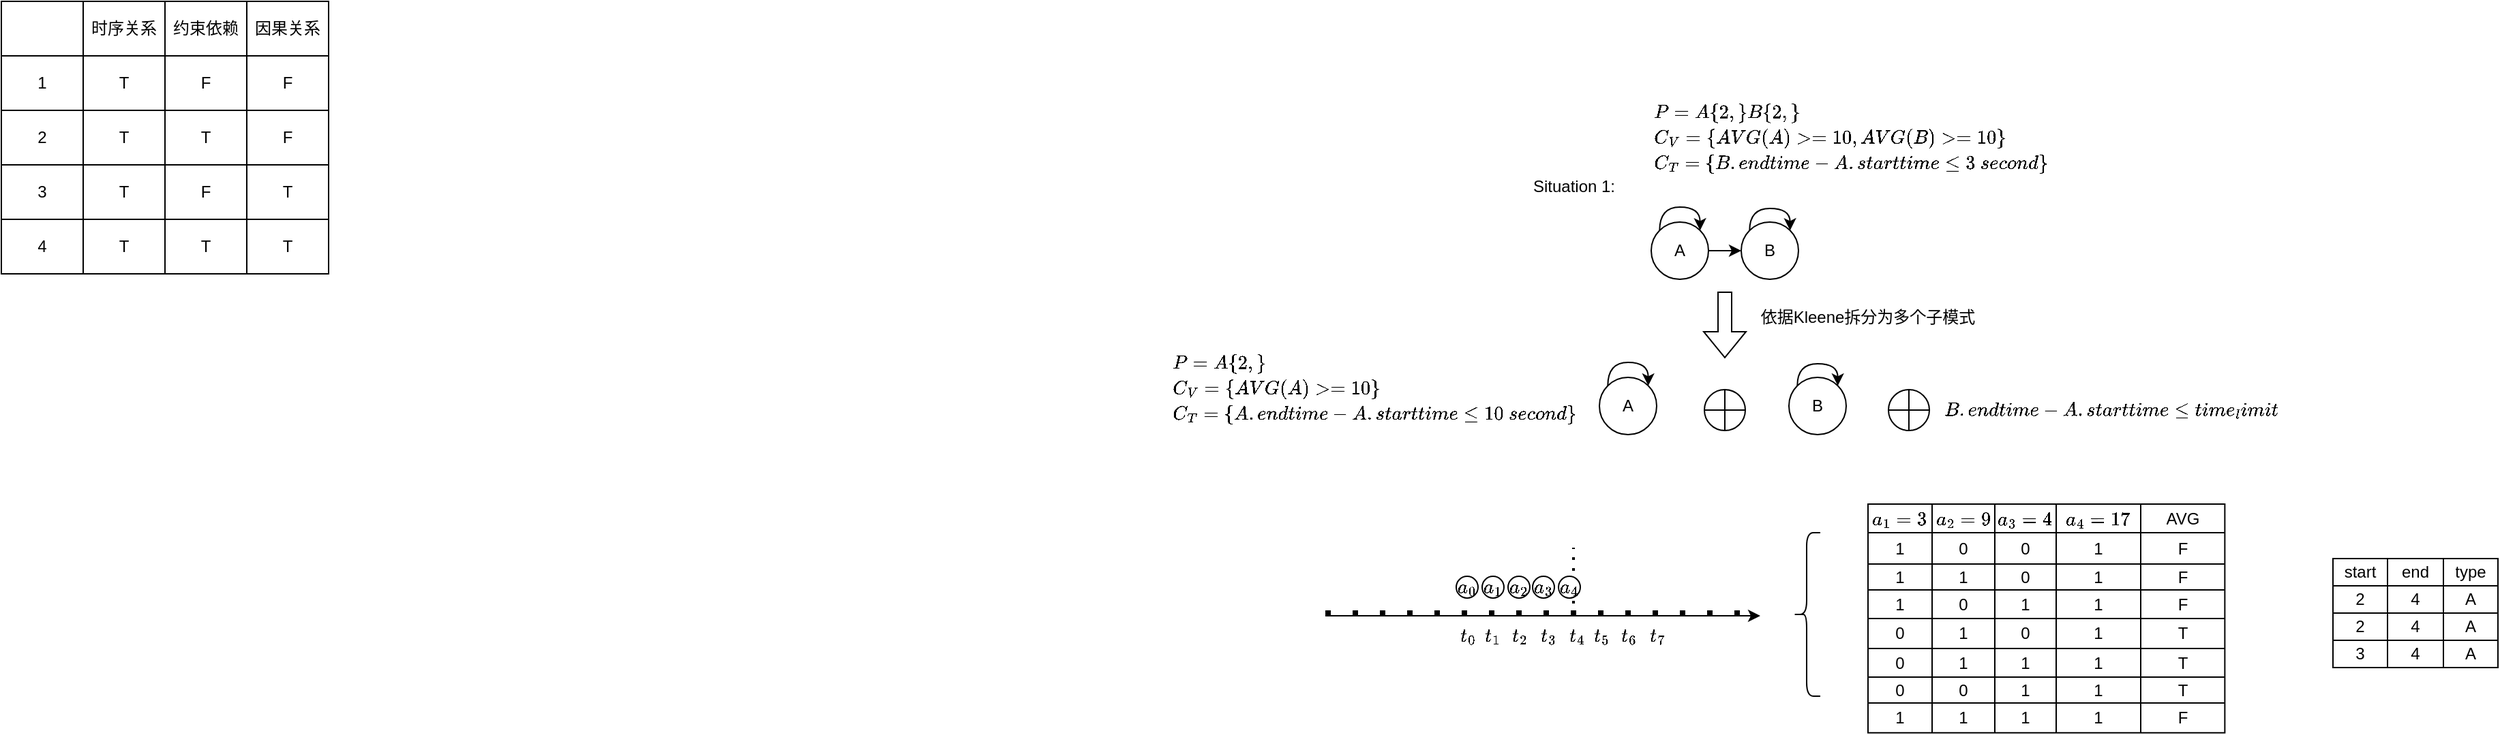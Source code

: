 <mxfile version="24.7.17">
  <diagram name="solution" id="qw6IBQWtgg2uzaBCxlZd">
    <mxGraphModel dx="1812" dy="559" grid="0" gridSize="10" guides="1" tooltips="1" connect="1" arrows="1" fold="1" page="0" pageScale="1" pageWidth="1200" pageHeight="1920" math="1" shadow="0">
      <root>
        <mxCell id="0" />
        <mxCell id="1" parent="0" />
        <mxCell id="yxMzsUbInx-t9ANGKYJj-90" value="" style="shape=table;startSize=0;container=1;collapsible=0;childLayout=tableLayout;" vertex="1" parent="1">
          <mxGeometry x="-740" y="144" width="240" height="200" as="geometry" />
        </mxCell>
        <mxCell id="yxMzsUbInx-t9ANGKYJj-91" value="" style="shape=tableRow;horizontal=0;startSize=0;swimlaneHead=0;swimlaneBody=0;strokeColor=inherit;top=0;left=0;bottom=0;right=0;collapsible=0;dropTarget=0;fillColor=none;points=[[0,0.5],[1,0.5]];portConstraint=eastwest;" vertex="1" parent="yxMzsUbInx-t9ANGKYJj-90">
          <mxGeometry width="240" height="40" as="geometry" />
        </mxCell>
        <mxCell id="yxMzsUbInx-t9ANGKYJj-92" value="" style="shape=partialRectangle;html=1;whiteSpace=wrap;connectable=0;strokeColor=inherit;overflow=hidden;fillColor=none;top=0;left=0;bottom=0;right=0;pointerEvents=1;" vertex="1" parent="yxMzsUbInx-t9ANGKYJj-91">
          <mxGeometry width="60" height="40" as="geometry">
            <mxRectangle width="60" height="40" as="alternateBounds" />
          </mxGeometry>
        </mxCell>
        <mxCell id="yxMzsUbInx-t9ANGKYJj-93" value="时序关系" style="shape=partialRectangle;html=1;whiteSpace=wrap;connectable=0;strokeColor=inherit;overflow=hidden;fillColor=none;top=0;left=0;bottom=0;right=0;pointerEvents=1;" vertex="1" parent="yxMzsUbInx-t9ANGKYJj-91">
          <mxGeometry x="60" width="60" height="40" as="geometry">
            <mxRectangle width="60" height="40" as="alternateBounds" />
          </mxGeometry>
        </mxCell>
        <mxCell id="yxMzsUbInx-t9ANGKYJj-94" value="约束依赖" style="shape=partialRectangle;html=1;whiteSpace=wrap;connectable=0;strokeColor=inherit;overflow=hidden;fillColor=none;top=0;left=0;bottom=0;right=0;pointerEvents=1;" vertex="1" parent="yxMzsUbInx-t9ANGKYJj-91">
          <mxGeometry x="120" width="60" height="40" as="geometry">
            <mxRectangle width="60" height="40" as="alternateBounds" />
          </mxGeometry>
        </mxCell>
        <mxCell id="yxMzsUbInx-t9ANGKYJj-95" value="因果关系" style="shape=partialRectangle;html=1;whiteSpace=wrap;connectable=0;strokeColor=inherit;overflow=hidden;fillColor=none;top=0;left=0;bottom=0;right=0;pointerEvents=1;" vertex="1" parent="yxMzsUbInx-t9ANGKYJj-91">
          <mxGeometry x="180" width="60" height="40" as="geometry">
            <mxRectangle width="60" height="40" as="alternateBounds" />
          </mxGeometry>
        </mxCell>
        <mxCell id="yxMzsUbInx-t9ANGKYJj-96" value="" style="shape=tableRow;horizontal=0;startSize=0;swimlaneHead=0;swimlaneBody=0;strokeColor=inherit;top=0;left=0;bottom=0;right=0;collapsible=0;dropTarget=0;fillColor=none;points=[[0,0.5],[1,0.5]];portConstraint=eastwest;" vertex="1" parent="yxMzsUbInx-t9ANGKYJj-90">
          <mxGeometry y="40" width="240" height="40" as="geometry" />
        </mxCell>
        <mxCell id="yxMzsUbInx-t9ANGKYJj-97" value="1" style="shape=partialRectangle;html=1;whiteSpace=wrap;connectable=0;strokeColor=inherit;overflow=hidden;fillColor=none;top=0;left=0;bottom=0;right=0;pointerEvents=1;" vertex="1" parent="yxMzsUbInx-t9ANGKYJj-96">
          <mxGeometry width="60" height="40" as="geometry">
            <mxRectangle width="60" height="40" as="alternateBounds" />
          </mxGeometry>
        </mxCell>
        <mxCell id="yxMzsUbInx-t9ANGKYJj-98" value="T" style="shape=partialRectangle;html=1;whiteSpace=wrap;connectable=0;strokeColor=inherit;overflow=hidden;fillColor=none;top=0;left=0;bottom=0;right=0;pointerEvents=1;" vertex="1" parent="yxMzsUbInx-t9ANGKYJj-96">
          <mxGeometry x="60" width="60" height="40" as="geometry">
            <mxRectangle width="60" height="40" as="alternateBounds" />
          </mxGeometry>
        </mxCell>
        <mxCell id="yxMzsUbInx-t9ANGKYJj-99" value="F" style="shape=partialRectangle;html=1;whiteSpace=wrap;connectable=0;strokeColor=inherit;overflow=hidden;fillColor=none;top=0;left=0;bottom=0;right=0;pointerEvents=1;" vertex="1" parent="yxMzsUbInx-t9ANGKYJj-96">
          <mxGeometry x="120" width="60" height="40" as="geometry">
            <mxRectangle width="60" height="40" as="alternateBounds" />
          </mxGeometry>
        </mxCell>
        <mxCell id="yxMzsUbInx-t9ANGKYJj-100" value="F" style="shape=partialRectangle;html=1;whiteSpace=wrap;connectable=0;strokeColor=inherit;overflow=hidden;fillColor=none;top=0;left=0;bottom=0;right=0;pointerEvents=1;" vertex="1" parent="yxMzsUbInx-t9ANGKYJj-96">
          <mxGeometry x="180" width="60" height="40" as="geometry">
            <mxRectangle width="60" height="40" as="alternateBounds" />
          </mxGeometry>
        </mxCell>
        <mxCell id="yxMzsUbInx-t9ANGKYJj-101" value="" style="shape=tableRow;horizontal=0;startSize=0;swimlaneHead=0;swimlaneBody=0;strokeColor=inherit;top=0;left=0;bottom=0;right=0;collapsible=0;dropTarget=0;fillColor=none;points=[[0,0.5],[1,0.5]];portConstraint=eastwest;" vertex="1" parent="yxMzsUbInx-t9ANGKYJj-90">
          <mxGeometry y="80" width="240" height="40" as="geometry" />
        </mxCell>
        <mxCell id="yxMzsUbInx-t9ANGKYJj-102" value="2" style="shape=partialRectangle;html=1;whiteSpace=wrap;connectable=0;strokeColor=inherit;overflow=hidden;fillColor=none;top=0;left=0;bottom=0;right=0;pointerEvents=1;" vertex="1" parent="yxMzsUbInx-t9ANGKYJj-101">
          <mxGeometry width="60" height="40" as="geometry">
            <mxRectangle width="60" height="40" as="alternateBounds" />
          </mxGeometry>
        </mxCell>
        <mxCell id="yxMzsUbInx-t9ANGKYJj-103" value="T" style="shape=partialRectangle;html=1;whiteSpace=wrap;connectable=0;strokeColor=inherit;overflow=hidden;fillColor=none;top=0;left=0;bottom=0;right=0;pointerEvents=1;" vertex="1" parent="yxMzsUbInx-t9ANGKYJj-101">
          <mxGeometry x="60" width="60" height="40" as="geometry">
            <mxRectangle width="60" height="40" as="alternateBounds" />
          </mxGeometry>
        </mxCell>
        <mxCell id="yxMzsUbInx-t9ANGKYJj-104" value="T" style="shape=partialRectangle;html=1;whiteSpace=wrap;connectable=0;strokeColor=inherit;overflow=hidden;fillColor=none;top=0;left=0;bottom=0;right=0;pointerEvents=1;" vertex="1" parent="yxMzsUbInx-t9ANGKYJj-101">
          <mxGeometry x="120" width="60" height="40" as="geometry">
            <mxRectangle width="60" height="40" as="alternateBounds" />
          </mxGeometry>
        </mxCell>
        <mxCell id="yxMzsUbInx-t9ANGKYJj-105" value="F" style="shape=partialRectangle;html=1;whiteSpace=wrap;connectable=0;strokeColor=inherit;overflow=hidden;fillColor=none;top=0;left=0;bottom=0;right=0;pointerEvents=1;" vertex="1" parent="yxMzsUbInx-t9ANGKYJj-101">
          <mxGeometry x="180" width="60" height="40" as="geometry">
            <mxRectangle width="60" height="40" as="alternateBounds" />
          </mxGeometry>
        </mxCell>
        <mxCell id="yxMzsUbInx-t9ANGKYJj-106" value="" style="shape=tableRow;horizontal=0;startSize=0;swimlaneHead=0;swimlaneBody=0;strokeColor=inherit;top=0;left=0;bottom=0;right=0;collapsible=0;dropTarget=0;fillColor=none;points=[[0,0.5],[1,0.5]];portConstraint=eastwest;" vertex="1" parent="yxMzsUbInx-t9ANGKYJj-90">
          <mxGeometry y="120" width="240" height="40" as="geometry" />
        </mxCell>
        <mxCell id="yxMzsUbInx-t9ANGKYJj-107" value="3" style="shape=partialRectangle;html=1;whiteSpace=wrap;connectable=0;strokeColor=inherit;overflow=hidden;fillColor=none;top=0;left=0;bottom=0;right=0;pointerEvents=1;" vertex="1" parent="yxMzsUbInx-t9ANGKYJj-106">
          <mxGeometry width="60" height="40" as="geometry">
            <mxRectangle width="60" height="40" as="alternateBounds" />
          </mxGeometry>
        </mxCell>
        <mxCell id="yxMzsUbInx-t9ANGKYJj-108" value="T" style="shape=partialRectangle;html=1;whiteSpace=wrap;connectable=0;strokeColor=inherit;overflow=hidden;fillColor=none;top=0;left=0;bottom=0;right=0;pointerEvents=1;" vertex="1" parent="yxMzsUbInx-t9ANGKYJj-106">
          <mxGeometry x="60" width="60" height="40" as="geometry">
            <mxRectangle width="60" height="40" as="alternateBounds" />
          </mxGeometry>
        </mxCell>
        <mxCell id="yxMzsUbInx-t9ANGKYJj-109" value="F" style="shape=partialRectangle;html=1;whiteSpace=wrap;connectable=0;strokeColor=inherit;overflow=hidden;fillColor=none;top=0;left=0;bottom=0;right=0;pointerEvents=1;" vertex="1" parent="yxMzsUbInx-t9ANGKYJj-106">
          <mxGeometry x="120" width="60" height="40" as="geometry">
            <mxRectangle width="60" height="40" as="alternateBounds" />
          </mxGeometry>
        </mxCell>
        <mxCell id="yxMzsUbInx-t9ANGKYJj-110" value="T" style="shape=partialRectangle;html=1;whiteSpace=wrap;connectable=0;strokeColor=inherit;overflow=hidden;fillColor=none;top=0;left=0;bottom=0;right=0;pointerEvents=1;" vertex="1" parent="yxMzsUbInx-t9ANGKYJj-106">
          <mxGeometry x="180" width="60" height="40" as="geometry">
            <mxRectangle width="60" height="40" as="alternateBounds" />
          </mxGeometry>
        </mxCell>
        <mxCell id="yxMzsUbInx-t9ANGKYJj-111" value="" style="shape=tableRow;horizontal=0;startSize=0;swimlaneHead=0;swimlaneBody=0;strokeColor=inherit;top=0;left=0;bottom=0;right=0;collapsible=0;dropTarget=0;fillColor=none;points=[[0,0.5],[1,0.5]];portConstraint=eastwest;" vertex="1" parent="yxMzsUbInx-t9ANGKYJj-90">
          <mxGeometry y="160" width="240" height="40" as="geometry" />
        </mxCell>
        <mxCell id="yxMzsUbInx-t9ANGKYJj-112" value="4" style="shape=partialRectangle;html=1;whiteSpace=wrap;connectable=0;strokeColor=inherit;overflow=hidden;fillColor=none;top=0;left=0;bottom=0;right=0;pointerEvents=1;" vertex="1" parent="yxMzsUbInx-t9ANGKYJj-111">
          <mxGeometry width="60" height="40" as="geometry">
            <mxRectangle width="60" height="40" as="alternateBounds" />
          </mxGeometry>
        </mxCell>
        <mxCell id="yxMzsUbInx-t9ANGKYJj-113" value="T" style="shape=partialRectangle;html=1;whiteSpace=wrap;connectable=0;strokeColor=inherit;overflow=hidden;fillColor=none;top=0;left=0;bottom=0;right=0;pointerEvents=1;" vertex="1" parent="yxMzsUbInx-t9ANGKYJj-111">
          <mxGeometry x="60" width="60" height="40" as="geometry">
            <mxRectangle width="60" height="40" as="alternateBounds" />
          </mxGeometry>
        </mxCell>
        <mxCell id="yxMzsUbInx-t9ANGKYJj-114" value="T" style="shape=partialRectangle;html=1;whiteSpace=wrap;connectable=0;strokeColor=inherit;overflow=hidden;fillColor=none;top=0;left=0;bottom=0;right=0;pointerEvents=1;" vertex="1" parent="yxMzsUbInx-t9ANGKYJj-111">
          <mxGeometry x="120" width="60" height="40" as="geometry">
            <mxRectangle width="60" height="40" as="alternateBounds" />
          </mxGeometry>
        </mxCell>
        <mxCell id="yxMzsUbInx-t9ANGKYJj-115" value="T" style="shape=partialRectangle;html=1;whiteSpace=wrap;connectable=0;strokeColor=inherit;overflow=hidden;fillColor=none;top=0;left=0;bottom=0;right=0;pointerEvents=1;" vertex="1" parent="yxMzsUbInx-t9ANGKYJj-111">
          <mxGeometry x="180" width="60" height="40" as="geometry">
            <mxRectangle width="60" height="40" as="alternateBounds" />
          </mxGeometry>
        </mxCell>
        <mxCell id="yxMzsUbInx-t9ANGKYJj-124" value="" style="edgeStyle=orthogonalEdgeStyle;rounded=0;orthogonalLoop=1;jettySize=auto;html=1;" edge="1" parent="1" source="yxMzsUbInx-t9ANGKYJj-118" target="yxMzsUbInx-t9ANGKYJj-123">
          <mxGeometry relative="1" as="geometry" />
        </mxCell>
        <mxCell id="yxMzsUbInx-t9ANGKYJj-118" value="A" style="ellipse;whiteSpace=wrap;html=1;aspect=fixed;" vertex="1" parent="1">
          <mxGeometry x="470" y="306.01" width="42" height="42" as="geometry" />
        </mxCell>
        <mxCell id="yxMzsUbInx-t9ANGKYJj-121" style="edgeStyle=orthogonalEdgeStyle;rounded=0;orthogonalLoop=1;jettySize=auto;html=1;exitX=0;exitY=0;exitDx=0;exitDy=0;entryX=1;entryY=0;entryDx=0;entryDy=0;curved=1;" edge="1" parent="1" source="yxMzsUbInx-t9ANGKYJj-118" target="yxMzsUbInx-t9ANGKYJj-118">
          <mxGeometry relative="1" as="geometry">
            <Array as="points">
              <mxPoint x="476" y="295.01" />
              <mxPoint x="506" y="295.01" />
            </Array>
          </mxGeometry>
        </mxCell>
        <mxCell id="yxMzsUbInx-t9ANGKYJj-123" value="B" style="ellipse;whiteSpace=wrap;html=1;aspect=fixed;" vertex="1" parent="1">
          <mxGeometry x="536" y="306.01" width="42" height="42" as="geometry" />
        </mxCell>
        <mxCell id="yxMzsUbInx-t9ANGKYJj-125" style="edgeStyle=orthogonalEdgeStyle;rounded=0;orthogonalLoop=1;jettySize=auto;html=1;exitX=0;exitY=0;exitDx=0;exitDy=0;entryX=1;entryY=0;entryDx=0;entryDy=0;curved=1;" edge="1" parent="1" source="yxMzsUbInx-t9ANGKYJj-123" target="yxMzsUbInx-t9ANGKYJj-123">
          <mxGeometry relative="1" as="geometry">
            <Array as="points">
              <mxPoint x="542" y="296.01" />
              <mxPoint x="572" y="296.01" />
            </Array>
          </mxGeometry>
        </mxCell>
        <mxCell id="yxMzsUbInx-t9ANGKYJj-126" value="Situation 1:" style="text;html=1;align=center;verticalAlign=middle;whiteSpace=wrap;rounded=0;" vertex="1" parent="1">
          <mxGeometry x="371" y="265" width="85" height="30" as="geometry" />
        </mxCell>
        <mxCell id="yxMzsUbInx-t9ANGKYJj-128" value="A" style="ellipse;whiteSpace=wrap;html=1;aspect=fixed;" vertex="1" parent="1">
          <mxGeometry x="432" y="419.99" width="42" height="42" as="geometry" />
        </mxCell>
        <mxCell id="yxMzsUbInx-t9ANGKYJj-129" style="edgeStyle=orthogonalEdgeStyle;rounded=0;orthogonalLoop=1;jettySize=auto;html=1;exitX=0;exitY=0;exitDx=0;exitDy=0;entryX=1;entryY=0;entryDx=0;entryDy=0;curved=1;" edge="1" parent="1" source="yxMzsUbInx-t9ANGKYJj-128" target="yxMzsUbInx-t9ANGKYJj-128">
          <mxGeometry relative="1" as="geometry">
            <Array as="points">
              <mxPoint x="438" y="408.99" />
              <mxPoint x="468" y="408.99" />
            </Array>
          </mxGeometry>
        </mxCell>
        <mxCell id="yxMzsUbInx-t9ANGKYJj-130" value="B" style="ellipse;whiteSpace=wrap;html=1;aspect=fixed;" vertex="1" parent="1">
          <mxGeometry x="571" y="419.99" width="42" height="42" as="geometry" />
        </mxCell>
        <mxCell id="yxMzsUbInx-t9ANGKYJj-131" style="edgeStyle=orthogonalEdgeStyle;rounded=0;orthogonalLoop=1;jettySize=auto;html=1;exitX=0;exitY=0;exitDx=0;exitDy=0;entryX=1;entryY=0;entryDx=0;entryDy=0;curved=1;" edge="1" parent="1" source="yxMzsUbInx-t9ANGKYJj-130" target="yxMzsUbInx-t9ANGKYJj-130">
          <mxGeometry relative="1" as="geometry">
            <Array as="points">
              <mxPoint x="577" y="409.99" />
              <mxPoint x="607" y="409.99" />
            </Array>
          </mxGeometry>
        </mxCell>
        <mxCell id="yxMzsUbInx-t9ANGKYJj-132" value="" style="shape=flexArrow;endArrow=classic;html=1;rounded=0;" edge="1" parent="1">
          <mxGeometry width="50" height="50" relative="1" as="geometry">
            <mxPoint x="524" y="357" as="sourcePoint" />
            <mxPoint x="524" y="406" as="targetPoint" />
          </mxGeometry>
        </mxCell>
        <mxCell id="yxMzsUbInx-t9ANGKYJj-133" value="依据Kleene拆分为多个子模式" style="text;html=1;align=center;verticalAlign=middle;whiteSpace=wrap;rounded=0;" vertex="1" parent="1">
          <mxGeometry x="546" y="361" width="166" height="30" as="geometry" />
        </mxCell>
        <mxCell id="yxMzsUbInx-t9ANGKYJj-134" value="$$B.endtime - A.starttime \leq time_limit$$" style="text;html=1;align=center;verticalAlign=middle;whiteSpace=wrap;rounded=0;" vertex="1" parent="1">
          <mxGeometry x="712" y="429.02" width="192" height="30" as="geometry" />
        </mxCell>
        <mxCell id="yxMzsUbInx-t9ANGKYJj-136" value="" style="verticalLabelPosition=bottom;verticalAlign=top;html=1;shape=mxgraph.flowchart.summing_function;" vertex="1" parent="1">
          <mxGeometry x="509" y="429.02" width="30" height="30" as="geometry" />
        </mxCell>
        <mxCell id="yxMzsUbInx-t9ANGKYJj-137" value="" style="verticalLabelPosition=bottom;verticalAlign=top;html=1;shape=mxgraph.flowchart.summing_function;" vertex="1" parent="1">
          <mxGeometry x="644" y="429.02" width="30" height="30" as="geometry" />
        </mxCell>
        <mxCell id="yxMzsUbInx-t9ANGKYJj-140" value="" style="group" vertex="1" connectable="0" parent="1">
          <mxGeometry x="231" y="593" width="319" height="2" as="geometry" />
        </mxCell>
        <mxCell id="yxMzsUbInx-t9ANGKYJj-138" value="" style="endArrow=classic;html=1;rounded=0;" edge="1" parent="yxMzsUbInx-t9ANGKYJj-140">
          <mxGeometry width="50" height="50" relative="1" as="geometry">
            <mxPoint y="2" as="sourcePoint" />
            <mxPoint x="319" y="2" as="targetPoint" />
          </mxGeometry>
        </mxCell>
        <mxCell id="yxMzsUbInx-t9ANGKYJj-139" value="" style="endArrow=none;dashed=1;html=1;strokeWidth=4;rounded=0;dashPattern=1 4;" edge="1" parent="yxMzsUbInx-t9ANGKYJj-140">
          <mxGeometry width="50" height="50" relative="1" as="geometry">
            <mxPoint as="sourcePoint" />
            <mxPoint x="319" as="targetPoint" />
          </mxGeometry>
        </mxCell>
        <mxCell id="yxMzsUbInx-t9ANGKYJj-141" value="`t_{0}`" style="text;html=1;align=center;verticalAlign=middle;whiteSpace=wrap;rounded=0;" vertex="1" parent="1">
          <mxGeometry x="327" y="595" width="18" height="30" as="geometry" />
        </mxCell>
        <mxCell id="yxMzsUbInx-t9ANGKYJj-142" value="`t_1`" style="text;html=1;align=center;verticalAlign=middle;whiteSpace=wrap;rounded=0;" vertex="1" parent="1">
          <mxGeometry x="345" y="595" width="18" height="30" as="geometry" />
        </mxCell>
        <mxCell id="yxMzsUbInx-t9ANGKYJj-143" value="`t_2`" style="text;html=1;align=center;verticalAlign=middle;whiteSpace=wrap;rounded=0;" vertex="1" parent="1">
          <mxGeometry x="365" y="595" width="18" height="30" as="geometry" />
        </mxCell>
        <mxCell id="yxMzsUbInx-t9ANGKYJj-144" value="`t_3`" style="text;html=1;align=center;verticalAlign=middle;whiteSpace=wrap;rounded=0;" vertex="1" parent="1">
          <mxGeometry x="386" y="595" width="18" height="30" as="geometry" />
        </mxCell>
        <mxCell id="yxMzsUbInx-t9ANGKYJj-145" value="&lt;b&gt;`t_{4}`&lt;/b&gt;" style="text;html=1;align=center;verticalAlign=middle;whiteSpace=wrap;rounded=0;" vertex="1" parent="1">
          <mxGeometry x="407" y="595" width="18" height="30" as="geometry" />
        </mxCell>
        <mxCell id="yxMzsUbInx-t9ANGKYJj-146" value="`t_5`" style="text;html=1;align=center;verticalAlign=middle;whiteSpace=wrap;rounded=0;" vertex="1" parent="1">
          <mxGeometry x="425" y="595" width="18" height="30" as="geometry" />
        </mxCell>
        <mxCell id="yxMzsUbInx-t9ANGKYJj-147" value="`t_6`" style="text;html=1;align=center;verticalAlign=middle;whiteSpace=wrap;rounded=0;" vertex="1" parent="1">
          <mxGeometry x="445" y="595" width="18" height="30" as="geometry" />
        </mxCell>
        <mxCell id="yxMzsUbInx-t9ANGKYJj-148" value="`t_7`" style="text;html=1;align=center;verticalAlign=middle;whiteSpace=wrap;rounded=0;" vertex="1" parent="1">
          <mxGeometry x="466" y="595" width="18" height="30" as="geometry" />
        </mxCell>
        <mxCell id="yxMzsUbInx-t9ANGKYJj-149" value="" style="endArrow=none;dashed=1;html=1;dashPattern=1 3;strokeWidth=2;rounded=0;" edge="1" parent="1">
          <mxGeometry width="50" height="50" relative="1" as="geometry">
            <mxPoint x="413" y="594" as="sourcePoint" />
            <mxPoint x="413" y="545" as="targetPoint" />
          </mxGeometry>
        </mxCell>
        <mxCell id="yxMzsUbInx-t9ANGKYJj-152" value="$$\begin{align}&amp;amp; P = A\{2,\} B\{2,\} \\&amp;amp; C_V = \{AVG(A) &amp;gt;= 10, AVG(B) &amp;gt;= 10\} \\&amp;amp; C_T = \{B.endtime - A.starttime \leq 3\ second\} \end{align}$$" style="text;html=1;align=center;verticalAlign=middle;resizable=0;points=[];autosize=1;strokeColor=none;fillColor=none;" vertex="1" parent="1">
          <mxGeometry x="230" y="231" width="771" height="26" as="geometry" />
        </mxCell>
        <mxCell id="yxMzsUbInx-t9ANGKYJj-155" value="$$\begin{align}&amp;amp; P = A\{2,\} \\&amp;amp; C_V = \{AVG(A) &amp;gt;= 10\} \\&amp;amp; C_T = \{A.endtime - A.starttime \leq 10\ second\} \end{align}$$" style="text;html=1;align=center;verticalAlign=middle;resizable=0;points=[];autosize=1;strokeColor=none;fillColor=none;" vertex="1" parent="1">
          <mxGeometry x="-64" y="415" width="661" height="26" as="geometry" />
        </mxCell>
        <mxCell id="yxMzsUbInx-t9ANGKYJj-158" value="`a_0`" style="ellipse;whiteSpace=wrap;html=1;aspect=fixed;" vertex="1" parent="1">
          <mxGeometry x="327" y="566" width="16" height="16" as="geometry" />
        </mxCell>
        <mxCell id="yxMzsUbInx-t9ANGKYJj-159" value="`a_1`" style="ellipse;whiteSpace=wrap;html=1;aspect=fixed;" vertex="1" parent="1">
          <mxGeometry x="346" y="566" width="16" height="16" as="geometry" />
        </mxCell>
        <mxCell id="yxMzsUbInx-t9ANGKYJj-160" value="`a_2`" style="ellipse;whiteSpace=wrap;html=1;aspect=fixed;" vertex="1" parent="1">
          <mxGeometry x="365" y="566" width="16" height="16" as="geometry" />
        </mxCell>
        <mxCell id="yxMzsUbInx-t9ANGKYJj-161" value="`a_3`" style="ellipse;whiteSpace=wrap;html=1;aspect=fixed;" vertex="1" parent="1">
          <mxGeometry x="383" y="566" width="16" height="16" as="geometry" />
        </mxCell>
        <mxCell id="yxMzsUbInx-t9ANGKYJj-162" value="`a_4`" style="ellipse;whiteSpace=wrap;html=1;aspect=fixed;" vertex="1" parent="1">
          <mxGeometry x="402" y="566" width="16" height="16" as="geometry" />
        </mxCell>
        <mxCell id="yxMzsUbInx-t9ANGKYJj-163" value="" style="shape=curlyBracket;whiteSpace=wrap;html=1;rounded=1;labelPosition=left;verticalLabelPosition=middle;align=right;verticalAlign=middle;" vertex="1" parent="1">
          <mxGeometry x="574" y="534" width="20" height="120" as="geometry" />
        </mxCell>
        <mxCell id="yxMzsUbInx-t9ANGKYJj-165" value="" style="shape=table;startSize=0;container=1;collapsible=0;childLayout=tableLayout;" vertex="1" parent="1">
          <mxGeometry x="629" y="513" width="261.683" height="167.878" as="geometry" />
        </mxCell>
        <mxCell id="yxMzsUbInx-t9ANGKYJj-166" value="" style="shape=tableRow;horizontal=0;startSize=0;swimlaneHead=0;swimlaneBody=0;strokeColor=inherit;top=0;left=0;bottom=0;right=0;collapsible=0;dropTarget=0;fillColor=none;points=[[0,0.5],[1,0.5]];portConstraint=eastwest;" vertex="1" parent="yxMzsUbInx-t9ANGKYJj-165">
          <mxGeometry width="261.683" height="21" as="geometry" />
        </mxCell>
        <mxCell id="yxMzsUbInx-t9ANGKYJj-167" value="`a_1=3`" style="shape=partialRectangle;html=1;whiteSpace=wrap;connectable=0;strokeColor=inherit;overflow=hidden;fillColor=none;top=0;left=0;bottom=0;right=0;pointerEvents=1;" vertex="1" parent="yxMzsUbInx-t9ANGKYJj-166">
          <mxGeometry width="47" height="21" as="geometry">
            <mxRectangle width="47" height="21" as="alternateBounds" />
          </mxGeometry>
        </mxCell>
        <mxCell id="yxMzsUbInx-t9ANGKYJj-168" value="`a_2=9`" style="shape=partialRectangle;html=1;whiteSpace=wrap;connectable=0;strokeColor=inherit;overflow=hidden;fillColor=none;top=0;left=0;bottom=0;right=0;pointerEvents=1;" vertex="1" parent="yxMzsUbInx-t9ANGKYJj-166">
          <mxGeometry x="47" width="46" height="21" as="geometry">
            <mxRectangle width="46" height="21" as="alternateBounds" />
          </mxGeometry>
        </mxCell>
        <mxCell id="yxMzsUbInx-t9ANGKYJj-169" value="`a_3=4`" style="shape=partialRectangle;html=1;whiteSpace=wrap;connectable=0;strokeColor=inherit;overflow=hidden;fillColor=none;top=0;left=0;bottom=0;right=0;pointerEvents=1;" vertex="1" parent="yxMzsUbInx-t9ANGKYJj-166">
          <mxGeometry x="93" width="45" height="21" as="geometry">
            <mxRectangle width="45" height="21" as="alternateBounds" />
          </mxGeometry>
        </mxCell>
        <mxCell id="yxMzsUbInx-t9ANGKYJj-170" value="`a_4=17`" style="shape=partialRectangle;html=1;whiteSpace=wrap;connectable=0;strokeColor=inherit;overflow=hidden;fillColor=none;top=0;left=0;bottom=0;right=0;pointerEvents=1;" vertex="1" parent="yxMzsUbInx-t9ANGKYJj-166">
          <mxGeometry x="138" width="62" height="21" as="geometry">
            <mxRectangle width="62" height="21" as="alternateBounds" />
          </mxGeometry>
        </mxCell>
        <mxCell id="yxMzsUbInx-t9ANGKYJj-214" value="AVG" style="shape=partialRectangle;html=1;whiteSpace=wrap;connectable=0;strokeColor=inherit;overflow=hidden;fillColor=none;top=0;left=0;bottom=0;right=0;pointerEvents=1;" vertex="1" parent="yxMzsUbInx-t9ANGKYJj-166">
          <mxGeometry x="200" width="62" height="21" as="geometry">
            <mxRectangle width="62" height="21" as="alternateBounds" />
          </mxGeometry>
        </mxCell>
        <mxCell id="yxMzsUbInx-t9ANGKYJj-171" value="" style="shape=tableRow;horizontal=0;startSize=0;swimlaneHead=0;swimlaneBody=0;strokeColor=inherit;top=0;left=0;bottom=0;right=0;collapsible=0;dropTarget=0;fillColor=none;points=[[0,0.5],[1,0.5]];portConstraint=eastwest;" vertex="1" parent="yxMzsUbInx-t9ANGKYJj-165">
          <mxGeometry y="21" width="261.683" height="23" as="geometry" />
        </mxCell>
        <mxCell id="yxMzsUbInx-t9ANGKYJj-172" value="1" style="shape=partialRectangle;html=1;whiteSpace=wrap;connectable=0;strokeColor=inherit;overflow=hidden;fillColor=none;top=0;left=0;bottom=0;right=0;pointerEvents=1;" vertex="1" parent="yxMzsUbInx-t9ANGKYJj-171">
          <mxGeometry width="47" height="23" as="geometry">
            <mxRectangle width="47" height="23" as="alternateBounds" />
          </mxGeometry>
        </mxCell>
        <mxCell id="yxMzsUbInx-t9ANGKYJj-173" value="0" style="shape=partialRectangle;html=1;whiteSpace=wrap;connectable=0;strokeColor=inherit;overflow=hidden;fillColor=none;top=0;left=0;bottom=0;right=0;pointerEvents=1;" vertex="1" parent="yxMzsUbInx-t9ANGKYJj-171">
          <mxGeometry x="47" width="46" height="23" as="geometry">
            <mxRectangle width="46" height="23" as="alternateBounds" />
          </mxGeometry>
        </mxCell>
        <mxCell id="yxMzsUbInx-t9ANGKYJj-174" value="0" style="shape=partialRectangle;html=1;whiteSpace=wrap;connectable=0;strokeColor=inherit;overflow=hidden;fillColor=none;top=0;left=0;bottom=0;right=0;pointerEvents=1;" vertex="1" parent="yxMzsUbInx-t9ANGKYJj-171">
          <mxGeometry x="93" width="45" height="23" as="geometry">
            <mxRectangle width="45" height="23" as="alternateBounds" />
          </mxGeometry>
        </mxCell>
        <mxCell id="yxMzsUbInx-t9ANGKYJj-175" value="1" style="shape=partialRectangle;html=1;whiteSpace=wrap;connectable=0;strokeColor=inherit;overflow=hidden;fillColor=none;top=0;left=0;bottom=0;right=0;pointerEvents=1;" vertex="1" parent="yxMzsUbInx-t9ANGKYJj-171">
          <mxGeometry x="138" width="62" height="23" as="geometry">
            <mxRectangle width="62" height="23" as="alternateBounds" />
          </mxGeometry>
        </mxCell>
        <mxCell id="yxMzsUbInx-t9ANGKYJj-215" value="F" style="shape=partialRectangle;html=1;whiteSpace=wrap;connectable=0;strokeColor=inherit;overflow=hidden;fillColor=none;top=0;left=0;bottom=0;right=0;pointerEvents=1;" vertex="1" parent="yxMzsUbInx-t9ANGKYJj-171">
          <mxGeometry x="200" width="62" height="23" as="geometry">
            <mxRectangle width="62" height="23" as="alternateBounds" />
          </mxGeometry>
        </mxCell>
        <mxCell id="yxMzsUbInx-t9ANGKYJj-176" value="" style="shape=tableRow;horizontal=0;startSize=0;swimlaneHead=0;swimlaneBody=0;strokeColor=inherit;top=0;left=0;bottom=0;right=0;collapsible=0;dropTarget=0;fillColor=none;points=[[0,0.5],[1,0.5]];portConstraint=eastwest;" vertex="1" parent="yxMzsUbInx-t9ANGKYJj-165">
          <mxGeometry y="44" width="261.683" height="19" as="geometry" />
        </mxCell>
        <mxCell id="yxMzsUbInx-t9ANGKYJj-177" value="1" style="shape=partialRectangle;html=1;whiteSpace=wrap;connectable=0;strokeColor=inherit;overflow=hidden;fillColor=none;top=0;left=0;bottom=0;right=0;pointerEvents=1;" vertex="1" parent="yxMzsUbInx-t9ANGKYJj-176">
          <mxGeometry width="47" height="19" as="geometry">
            <mxRectangle width="47" height="19" as="alternateBounds" />
          </mxGeometry>
        </mxCell>
        <mxCell id="yxMzsUbInx-t9ANGKYJj-178" value="1" style="shape=partialRectangle;html=1;whiteSpace=wrap;connectable=0;strokeColor=inherit;overflow=hidden;fillColor=none;top=0;left=0;bottom=0;right=0;pointerEvents=1;" vertex="1" parent="yxMzsUbInx-t9ANGKYJj-176">
          <mxGeometry x="47" width="46" height="19" as="geometry">
            <mxRectangle width="46" height="19" as="alternateBounds" />
          </mxGeometry>
        </mxCell>
        <mxCell id="yxMzsUbInx-t9ANGKYJj-179" value="0" style="shape=partialRectangle;html=1;whiteSpace=wrap;connectable=0;strokeColor=inherit;overflow=hidden;fillColor=none;top=0;left=0;bottom=0;right=0;pointerEvents=1;" vertex="1" parent="yxMzsUbInx-t9ANGKYJj-176">
          <mxGeometry x="93" width="45" height="19" as="geometry">
            <mxRectangle width="45" height="19" as="alternateBounds" />
          </mxGeometry>
        </mxCell>
        <mxCell id="yxMzsUbInx-t9ANGKYJj-180" value="1" style="shape=partialRectangle;html=1;whiteSpace=wrap;connectable=0;strokeColor=inherit;overflow=hidden;fillColor=none;top=0;left=0;bottom=0;right=0;pointerEvents=1;" vertex="1" parent="yxMzsUbInx-t9ANGKYJj-176">
          <mxGeometry x="138" width="62" height="19" as="geometry">
            <mxRectangle width="62" height="19" as="alternateBounds" />
          </mxGeometry>
        </mxCell>
        <mxCell id="yxMzsUbInx-t9ANGKYJj-216" value="F" style="shape=partialRectangle;html=1;whiteSpace=wrap;connectable=0;strokeColor=inherit;overflow=hidden;fillColor=none;top=0;left=0;bottom=0;right=0;pointerEvents=1;" vertex="1" parent="yxMzsUbInx-t9ANGKYJj-176">
          <mxGeometry x="200" width="62" height="19" as="geometry">
            <mxRectangle width="62" height="19" as="alternateBounds" />
          </mxGeometry>
        </mxCell>
        <mxCell id="yxMzsUbInx-t9ANGKYJj-181" value="" style="shape=tableRow;horizontal=0;startSize=0;swimlaneHead=0;swimlaneBody=0;strokeColor=inherit;top=0;left=0;bottom=0;right=0;collapsible=0;dropTarget=0;fillColor=none;points=[[0,0.5],[1,0.5]];portConstraint=eastwest;" vertex="1" parent="yxMzsUbInx-t9ANGKYJj-165">
          <mxGeometry y="63" width="261.683" height="21" as="geometry" />
        </mxCell>
        <mxCell id="yxMzsUbInx-t9ANGKYJj-182" value="1" style="shape=partialRectangle;html=1;whiteSpace=wrap;connectable=0;strokeColor=inherit;overflow=hidden;fillColor=none;top=0;left=0;bottom=0;right=0;pointerEvents=1;" vertex="1" parent="yxMzsUbInx-t9ANGKYJj-181">
          <mxGeometry width="47" height="21" as="geometry">
            <mxRectangle width="47" height="21" as="alternateBounds" />
          </mxGeometry>
        </mxCell>
        <mxCell id="yxMzsUbInx-t9ANGKYJj-183" value="0" style="shape=partialRectangle;html=1;whiteSpace=wrap;connectable=0;strokeColor=inherit;overflow=hidden;fillColor=none;top=0;left=0;bottom=0;right=0;pointerEvents=1;" vertex="1" parent="yxMzsUbInx-t9ANGKYJj-181">
          <mxGeometry x="47" width="46" height="21" as="geometry">
            <mxRectangle width="46" height="21" as="alternateBounds" />
          </mxGeometry>
        </mxCell>
        <mxCell id="yxMzsUbInx-t9ANGKYJj-184" value="1" style="shape=partialRectangle;html=1;whiteSpace=wrap;connectable=0;strokeColor=inherit;overflow=hidden;fillColor=none;top=0;left=0;bottom=0;right=0;pointerEvents=1;" vertex="1" parent="yxMzsUbInx-t9ANGKYJj-181">
          <mxGeometry x="93" width="45" height="21" as="geometry">
            <mxRectangle width="45" height="21" as="alternateBounds" />
          </mxGeometry>
        </mxCell>
        <mxCell id="yxMzsUbInx-t9ANGKYJj-185" value="1" style="shape=partialRectangle;html=1;whiteSpace=wrap;connectable=0;strokeColor=inherit;overflow=hidden;fillColor=none;top=0;left=0;bottom=0;right=0;pointerEvents=1;" vertex="1" parent="yxMzsUbInx-t9ANGKYJj-181">
          <mxGeometry x="138" width="62" height="21" as="geometry">
            <mxRectangle width="62" height="21" as="alternateBounds" />
          </mxGeometry>
        </mxCell>
        <mxCell id="yxMzsUbInx-t9ANGKYJj-217" value="F" style="shape=partialRectangle;html=1;whiteSpace=wrap;connectable=0;strokeColor=inherit;overflow=hidden;fillColor=none;top=0;left=0;bottom=0;right=0;pointerEvents=1;" vertex="1" parent="yxMzsUbInx-t9ANGKYJj-181">
          <mxGeometry x="200" width="62" height="21" as="geometry">
            <mxRectangle width="62" height="21" as="alternateBounds" />
          </mxGeometry>
        </mxCell>
        <mxCell id="yxMzsUbInx-t9ANGKYJj-186" value="" style="shape=tableRow;horizontal=0;startSize=0;swimlaneHead=0;swimlaneBody=0;strokeColor=inherit;top=0;left=0;bottom=0;right=0;collapsible=0;dropTarget=0;fillColor=none;points=[[0,0.5],[1,0.5]];portConstraint=eastwest;" vertex="1" parent="yxMzsUbInx-t9ANGKYJj-165">
          <mxGeometry y="84" width="261.683" height="22" as="geometry" />
        </mxCell>
        <mxCell id="yxMzsUbInx-t9ANGKYJj-187" value="0" style="shape=partialRectangle;html=1;whiteSpace=wrap;connectable=0;strokeColor=inherit;overflow=hidden;fillColor=none;top=0;left=0;bottom=0;right=0;pointerEvents=1;" vertex="1" parent="yxMzsUbInx-t9ANGKYJj-186">
          <mxGeometry width="47" height="22" as="geometry">
            <mxRectangle width="47" height="22" as="alternateBounds" />
          </mxGeometry>
        </mxCell>
        <mxCell id="yxMzsUbInx-t9ANGKYJj-188" value="1" style="shape=partialRectangle;html=1;whiteSpace=wrap;connectable=0;strokeColor=inherit;overflow=hidden;fillColor=none;top=0;left=0;bottom=0;right=0;pointerEvents=1;" vertex="1" parent="yxMzsUbInx-t9ANGKYJj-186">
          <mxGeometry x="47" width="46" height="22" as="geometry">
            <mxRectangle width="46" height="22" as="alternateBounds" />
          </mxGeometry>
        </mxCell>
        <mxCell id="yxMzsUbInx-t9ANGKYJj-189" value="0" style="shape=partialRectangle;html=1;whiteSpace=wrap;connectable=0;strokeColor=inherit;overflow=hidden;fillColor=none;top=0;left=0;bottom=0;right=0;pointerEvents=1;" vertex="1" parent="yxMzsUbInx-t9ANGKYJj-186">
          <mxGeometry x="93" width="45" height="22" as="geometry">
            <mxRectangle width="45" height="22" as="alternateBounds" />
          </mxGeometry>
        </mxCell>
        <mxCell id="yxMzsUbInx-t9ANGKYJj-190" value="1" style="shape=partialRectangle;html=1;whiteSpace=wrap;connectable=0;strokeColor=inherit;overflow=hidden;fillColor=none;top=0;left=0;bottom=0;right=0;pointerEvents=1;" vertex="1" parent="yxMzsUbInx-t9ANGKYJj-186">
          <mxGeometry x="138" width="62" height="22" as="geometry">
            <mxRectangle width="62" height="22" as="alternateBounds" />
          </mxGeometry>
        </mxCell>
        <mxCell id="yxMzsUbInx-t9ANGKYJj-218" value="T" style="shape=partialRectangle;html=1;whiteSpace=wrap;connectable=0;strokeColor=inherit;overflow=hidden;fillColor=none;top=0;left=0;bottom=0;right=0;pointerEvents=1;" vertex="1" parent="yxMzsUbInx-t9ANGKYJj-186">
          <mxGeometry x="200" width="62" height="22" as="geometry">
            <mxRectangle width="62" height="22" as="alternateBounds" />
          </mxGeometry>
        </mxCell>
        <mxCell id="yxMzsUbInx-t9ANGKYJj-191" value="" style="shape=tableRow;horizontal=0;startSize=0;swimlaneHead=0;swimlaneBody=0;strokeColor=inherit;top=0;left=0;bottom=0;right=0;collapsible=0;dropTarget=0;fillColor=none;points=[[0,0.5],[1,0.5]];portConstraint=eastwest;" vertex="1" parent="yxMzsUbInx-t9ANGKYJj-165">
          <mxGeometry y="106" width="261.683" height="21" as="geometry" />
        </mxCell>
        <mxCell id="yxMzsUbInx-t9ANGKYJj-192" value="0" style="shape=partialRectangle;html=1;whiteSpace=wrap;connectable=0;strokeColor=inherit;overflow=hidden;fillColor=none;top=0;left=0;bottom=0;right=0;pointerEvents=1;" vertex="1" parent="yxMzsUbInx-t9ANGKYJj-191">
          <mxGeometry width="47" height="21" as="geometry">
            <mxRectangle width="47" height="21" as="alternateBounds" />
          </mxGeometry>
        </mxCell>
        <mxCell id="yxMzsUbInx-t9ANGKYJj-193" value="1" style="shape=partialRectangle;html=1;whiteSpace=wrap;connectable=0;strokeColor=inherit;overflow=hidden;fillColor=none;top=0;left=0;bottom=0;right=0;pointerEvents=1;" vertex="1" parent="yxMzsUbInx-t9ANGKYJj-191">
          <mxGeometry x="47" width="46" height="21" as="geometry">
            <mxRectangle width="46" height="21" as="alternateBounds" />
          </mxGeometry>
        </mxCell>
        <mxCell id="yxMzsUbInx-t9ANGKYJj-194" value="1" style="shape=partialRectangle;html=1;whiteSpace=wrap;connectable=0;strokeColor=inherit;overflow=hidden;fillColor=none;top=0;left=0;bottom=0;right=0;pointerEvents=1;" vertex="1" parent="yxMzsUbInx-t9ANGKYJj-191">
          <mxGeometry x="93" width="45" height="21" as="geometry">
            <mxRectangle width="45" height="21" as="alternateBounds" />
          </mxGeometry>
        </mxCell>
        <mxCell id="yxMzsUbInx-t9ANGKYJj-195" value="1" style="shape=partialRectangle;html=1;whiteSpace=wrap;connectable=0;strokeColor=inherit;overflow=hidden;fillColor=none;top=0;left=0;bottom=0;right=0;pointerEvents=1;" vertex="1" parent="yxMzsUbInx-t9ANGKYJj-191">
          <mxGeometry x="138" width="62" height="21" as="geometry">
            <mxRectangle width="62" height="21" as="alternateBounds" />
          </mxGeometry>
        </mxCell>
        <mxCell id="yxMzsUbInx-t9ANGKYJj-219" value="T" style="shape=partialRectangle;html=1;whiteSpace=wrap;connectable=0;strokeColor=inherit;overflow=hidden;fillColor=none;top=0;left=0;bottom=0;right=0;pointerEvents=1;" vertex="1" parent="yxMzsUbInx-t9ANGKYJj-191">
          <mxGeometry x="200" width="62" height="21" as="geometry">
            <mxRectangle width="62" height="21" as="alternateBounds" />
          </mxGeometry>
        </mxCell>
        <mxCell id="yxMzsUbInx-t9ANGKYJj-196" value="" style="shape=tableRow;horizontal=0;startSize=0;swimlaneHead=0;swimlaneBody=0;strokeColor=inherit;top=0;left=0;bottom=0;right=0;collapsible=0;dropTarget=0;fillColor=none;points=[[0,0.5],[1,0.5]];portConstraint=eastwest;" vertex="1" parent="yxMzsUbInx-t9ANGKYJj-165">
          <mxGeometry y="127" width="261.683" height="19" as="geometry" />
        </mxCell>
        <mxCell id="yxMzsUbInx-t9ANGKYJj-197" value="0" style="shape=partialRectangle;html=1;whiteSpace=wrap;connectable=0;strokeColor=inherit;overflow=hidden;fillColor=none;top=0;left=0;bottom=0;right=0;pointerEvents=1;" vertex="1" parent="yxMzsUbInx-t9ANGKYJj-196">
          <mxGeometry width="47" height="19" as="geometry">
            <mxRectangle width="47" height="19" as="alternateBounds" />
          </mxGeometry>
        </mxCell>
        <mxCell id="yxMzsUbInx-t9ANGKYJj-198" value="0" style="shape=partialRectangle;html=1;whiteSpace=wrap;connectable=0;strokeColor=inherit;overflow=hidden;fillColor=none;top=0;left=0;bottom=0;right=0;pointerEvents=1;" vertex="1" parent="yxMzsUbInx-t9ANGKYJj-196">
          <mxGeometry x="47" width="46" height="19" as="geometry">
            <mxRectangle width="46" height="19" as="alternateBounds" />
          </mxGeometry>
        </mxCell>
        <mxCell id="yxMzsUbInx-t9ANGKYJj-199" value="1" style="shape=partialRectangle;html=1;whiteSpace=wrap;connectable=0;strokeColor=inherit;overflow=hidden;fillColor=none;top=0;left=0;bottom=0;right=0;pointerEvents=1;" vertex="1" parent="yxMzsUbInx-t9ANGKYJj-196">
          <mxGeometry x="93" width="45" height="19" as="geometry">
            <mxRectangle width="45" height="19" as="alternateBounds" />
          </mxGeometry>
        </mxCell>
        <mxCell id="yxMzsUbInx-t9ANGKYJj-200" value="1" style="shape=partialRectangle;html=1;whiteSpace=wrap;connectable=0;strokeColor=inherit;overflow=hidden;fillColor=none;top=0;left=0;bottom=0;right=0;pointerEvents=1;" vertex="1" parent="yxMzsUbInx-t9ANGKYJj-196">
          <mxGeometry x="138" width="62" height="19" as="geometry">
            <mxRectangle width="62" height="19" as="alternateBounds" />
          </mxGeometry>
        </mxCell>
        <mxCell id="yxMzsUbInx-t9ANGKYJj-220" value="T" style="shape=partialRectangle;html=1;whiteSpace=wrap;connectable=0;strokeColor=inherit;overflow=hidden;fillColor=none;top=0;left=0;bottom=0;right=0;pointerEvents=1;" vertex="1" parent="yxMzsUbInx-t9ANGKYJj-196">
          <mxGeometry x="200" width="62" height="19" as="geometry">
            <mxRectangle width="62" height="19" as="alternateBounds" />
          </mxGeometry>
        </mxCell>
        <mxCell id="yxMzsUbInx-t9ANGKYJj-201" value="" style="shape=tableRow;horizontal=0;startSize=0;swimlaneHead=0;swimlaneBody=0;strokeColor=inherit;top=0;left=0;bottom=0;right=0;collapsible=0;dropTarget=0;fillColor=none;points=[[0,0.5],[1,0.5]];portConstraint=eastwest;" vertex="1" parent="yxMzsUbInx-t9ANGKYJj-165">
          <mxGeometry y="146" width="261.683" height="22" as="geometry" />
        </mxCell>
        <mxCell id="yxMzsUbInx-t9ANGKYJj-202" value="1" style="shape=partialRectangle;html=1;whiteSpace=wrap;connectable=0;strokeColor=inherit;overflow=hidden;fillColor=none;top=0;left=0;bottom=0;right=0;pointerEvents=1;" vertex="1" parent="yxMzsUbInx-t9ANGKYJj-201">
          <mxGeometry width="47" height="22" as="geometry">
            <mxRectangle width="47" height="22" as="alternateBounds" />
          </mxGeometry>
        </mxCell>
        <mxCell id="yxMzsUbInx-t9ANGKYJj-203" value="1" style="shape=partialRectangle;html=1;whiteSpace=wrap;connectable=0;strokeColor=inherit;overflow=hidden;fillColor=none;top=0;left=0;bottom=0;right=0;pointerEvents=1;" vertex="1" parent="yxMzsUbInx-t9ANGKYJj-201">
          <mxGeometry x="47" width="46" height="22" as="geometry">
            <mxRectangle width="46" height="22" as="alternateBounds" />
          </mxGeometry>
        </mxCell>
        <mxCell id="yxMzsUbInx-t9ANGKYJj-204" value="1" style="shape=partialRectangle;html=1;whiteSpace=wrap;connectable=0;strokeColor=inherit;overflow=hidden;fillColor=none;top=0;left=0;bottom=0;right=0;pointerEvents=1;" vertex="1" parent="yxMzsUbInx-t9ANGKYJj-201">
          <mxGeometry x="93" width="45" height="22" as="geometry">
            <mxRectangle width="45" height="22" as="alternateBounds" />
          </mxGeometry>
        </mxCell>
        <mxCell id="yxMzsUbInx-t9ANGKYJj-205" value="1" style="shape=partialRectangle;html=1;whiteSpace=wrap;connectable=0;strokeColor=inherit;overflow=hidden;fillColor=none;top=0;left=0;bottom=0;right=0;pointerEvents=1;" vertex="1" parent="yxMzsUbInx-t9ANGKYJj-201">
          <mxGeometry x="138" width="62" height="22" as="geometry">
            <mxRectangle width="62" height="22" as="alternateBounds" />
          </mxGeometry>
        </mxCell>
        <mxCell id="yxMzsUbInx-t9ANGKYJj-221" value="F" style="shape=partialRectangle;html=1;whiteSpace=wrap;connectable=0;strokeColor=inherit;overflow=hidden;fillColor=none;top=0;left=0;bottom=0;right=0;pointerEvents=1;" vertex="1" parent="yxMzsUbInx-t9ANGKYJj-201">
          <mxGeometry x="200" width="62" height="22" as="geometry">
            <mxRectangle width="62" height="22" as="alternateBounds" />
          </mxGeometry>
        </mxCell>
        <mxCell id="yxMzsUbInx-t9ANGKYJj-252" value="" style="shape=table;startSize=0;container=1;collapsible=0;childLayout=tableLayout;" vertex="1" parent="1">
          <mxGeometry x="970" y="553" width="121" height="80" as="geometry" />
        </mxCell>
        <mxCell id="yxMzsUbInx-t9ANGKYJj-253" value="" style="shape=tableRow;horizontal=0;startSize=0;swimlaneHead=0;swimlaneBody=0;strokeColor=inherit;top=0;left=0;bottom=0;right=0;collapsible=0;dropTarget=0;fillColor=none;points=[[0,0.5],[1,0.5]];portConstraint=eastwest;" vertex="1" parent="yxMzsUbInx-t9ANGKYJj-252">
          <mxGeometry width="121" height="20" as="geometry" />
        </mxCell>
        <mxCell id="yxMzsUbInx-t9ANGKYJj-254" value="start" style="shape=partialRectangle;html=1;whiteSpace=wrap;connectable=0;strokeColor=inherit;overflow=hidden;fillColor=none;top=0;left=0;bottom=0;right=0;pointerEvents=1;" vertex="1" parent="yxMzsUbInx-t9ANGKYJj-253">
          <mxGeometry width="40" height="20" as="geometry">
            <mxRectangle width="40" height="20" as="alternateBounds" />
          </mxGeometry>
        </mxCell>
        <mxCell id="yxMzsUbInx-t9ANGKYJj-255" value="end" style="shape=partialRectangle;html=1;whiteSpace=wrap;connectable=0;strokeColor=inherit;overflow=hidden;fillColor=none;top=0;left=0;bottom=0;right=0;pointerEvents=1;" vertex="1" parent="yxMzsUbInx-t9ANGKYJj-253">
          <mxGeometry x="40" width="41" height="20" as="geometry">
            <mxRectangle width="41" height="20" as="alternateBounds" />
          </mxGeometry>
        </mxCell>
        <mxCell id="yxMzsUbInx-t9ANGKYJj-256" value="type" style="shape=partialRectangle;html=1;whiteSpace=wrap;connectable=0;strokeColor=inherit;overflow=hidden;fillColor=none;top=0;left=0;bottom=0;right=0;pointerEvents=1;" vertex="1" parent="yxMzsUbInx-t9ANGKYJj-253">
          <mxGeometry x="81" width="40" height="20" as="geometry">
            <mxRectangle width="40" height="20" as="alternateBounds" />
          </mxGeometry>
        </mxCell>
        <mxCell id="yxMzsUbInx-t9ANGKYJj-257" style="shape=tableRow;horizontal=0;startSize=0;swimlaneHead=0;swimlaneBody=0;strokeColor=inherit;top=0;left=0;bottom=0;right=0;collapsible=0;dropTarget=0;fillColor=none;points=[[0,0.5],[1,0.5]];portConstraint=eastwest;" vertex="1" parent="yxMzsUbInx-t9ANGKYJj-252">
          <mxGeometry y="20" width="121" height="20" as="geometry" />
        </mxCell>
        <mxCell id="yxMzsUbInx-t9ANGKYJj-258" value="2" style="shape=partialRectangle;html=1;whiteSpace=wrap;connectable=0;strokeColor=inherit;overflow=hidden;fillColor=none;top=0;left=0;bottom=0;right=0;pointerEvents=1;" vertex="1" parent="yxMzsUbInx-t9ANGKYJj-257">
          <mxGeometry width="40" height="20" as="geometry">
            <mxRectangle width="40" height="20" as="alternateBounds" />
          </mxGeometry>
        </mxCell>
        <mxCell id="yxMzsUbInx-t9ANGKYJj-259" value="4" style="shape=partialRectangle;html=1;whiteSpace=wrap;connectable=0;strokeColor=inherit;overflow=hidden;fillColor=none;top=0;left=0;bottom=0;right=0;pointerEvents=1;" vertex="1" parent="yxMzsUbInx-t9ANGKYJj-257">
          <mxGeometry x="40" width="41" height="20" as="geometry">
            <mxRectangle width="41" height="20" as="alternateBounds" />
          </mxGeometry>
        </mxCell>
        <mxCell id="yxMzsUbInx-t9ANGKYJj-260" value="A" style="shape=partialRectangle;html=1;whiteSpace=wrap;connectable=0;strokeColor=inherit;overflow=hidden;fillColor=none;top=0;left=0;bottom=0;right=0;pointerEvents=1;" vertex="1" parent="yxMzsUbInx-t9ANGKYJj-257">
          <mxGeometry x="81" width="40" height="20" as="geometry">
            <mxRectangle width="40" height="20" as="alternateBounds" />
          </mxGeometry>
        </mxCell>
        <mxCell id="yxMzsUbInx-t9ANGKYJj-261" style="shape=tableRow;horizontal=0;startSize=0;swimlaneHead=0;swimlaneBody=0;strokeColor=inherit;top=0;left=0;bottom=0;right=0;collapsible=0;dropTarget=0;fillColor=none;points=[[0,0.5],[1,0.5]];portConstraint=eastwest;" vertex="1" parent="yxMzsUbInx-t9ANGKYJj-252">
          <mxGeometry y="40" width="121" height="20" as="geometry" />
        </mxCell>
        <mxCell id="yxMzsUbInx-t9ANGKYJj-262" value="2" style="shape=partialRectangle;html=1;whiteSpace=wrap;connectable=0;strokeColor=inherit;overflow=hidden;fillColor=none;top=0;left=0;bottom=0;right=0;pointerEvents=1;" vertex="1" parent="yxMzsUbInx-t9ANGKYJj-261">
          <mxGeometry width="40" height="20" as="geometry">
            <mxRectangle width="40" height="20" as="alternateBounds" />
          </mxGeometry>
        </mxCell>
        <mxCell id="yxMzsUbInx-t9ANGKYJj-263" value="4" style="shape=partialRectangle;html=1;whiteSpace=wrap;connectable=0;strokeColor=inherit;overflow=hidden;fillColor=none;top=0;left=0;bottom=0;right=0;pointerEvents=1;" vertex="1" parent="yxMzsUbInx-t9ANGKYJj-261">
          <mxGeometry x="40" width="41" height="20" as="geometry">
            <mxRectangle width="41" height="20" as="alternateBounds" />
          </mxGeometry>
        </mxCell>
        <mxCell id="yxMzsUbInx-t9ANGKYJj-264" value="A" style="shape=partialRectangle;html=1;whiteSpace=wrap;connectable=0;strokeColor=inherit;overflow=hidden;fillColor=none;top=0;left=0;bottom=0;right=0;pointerEvents=1;" vertex="1" parent="yxMzsUbInx-t9ANGKYJj-261">
          <mxGeometry x="81" width="40" height="20" as="geometry">
            <mxRectangle width="40" height="20" as="alternateBounds" />
          </mxGeometry>
        </mxCell>
        <mxCell id="yxMzsUbInx-t9ANGKYJj-265" style="shape=tableRow;horizontal=0;startSize=0;swimlaneHead=0;swimlaneBody=0;strokeColor=inherit;top=0;left=0;bottom=0;right=0;collapsible=0;dropTarget=0;fillColor=none;points=[[0,0.5],[1,0.5]];portConstraint=eastwest;" vertex="1" parent="yxMzsUbInx-t9ANGKYJj-252">
          <mxGeometry y="60" width="121" height="20" as="geometry" />
        </mxCell>
        <mxCell id="yxMzsUbInx-t9ANGKYJj-266" value="3" style="shape=partialRectangle;html=1;whiteSpace=wrap;connectable=0;strokeColor=inherit;overflow=hidden;fillColor=none;top=0;left=0;bottom=0;right=0;pointerEvents=1;" vertex="1" parent="yxMzsUbInx-t9ANGKYJj-265">
          <mxGeometry width="40" height="20" as="geometry">
            <mxRectangle width="40" height="20" as="alternateBounds" />
          </mxGeometry>
        </mxCell>
        <mxCell id="yxMzsUbInx-t9ANGKYJj-267" value="4" style="shape=partialRectangle;html=1;whiteSpace=wrap;connectable=0;strokeColor=inherit;overflow=hidden;fillColor=none;top=0;left=0;bottom=0;right=0;pointerEvents=1;" vertex="1" parent="yxMzsUbInx-t9ANGKYJj-265">
          <mxGeometry x="40" width="41" height="20" as="geometry">
            <mxRectangle width="41" height="20" as="alternateBounds" />
          </mxGeometry>
        </mxCell>
        <mxCell id="yxMzsUbInx-t9ANGKYJj-268" value="A" style="shape=partialRectangle;html=1;whiteSpace=wrap;connectable=0;strokeColor=inherit;overflow=hidden;fillColor=none;top=0;left=0;bottom=0;right=0;pointerEvents=1;" vertex="1" parent="yxMzsUbInx-t9ANGKYJj-265">
          <mxGeometry x="81" width="40" height="20" as="geometry">
            <mxRectangle width="40" height="20" as="alternateBounds" />
          </mxGeometry>
        </mxCell>
      </root>
    </mxGraphModel>
  </diagram>
</mxfile>
